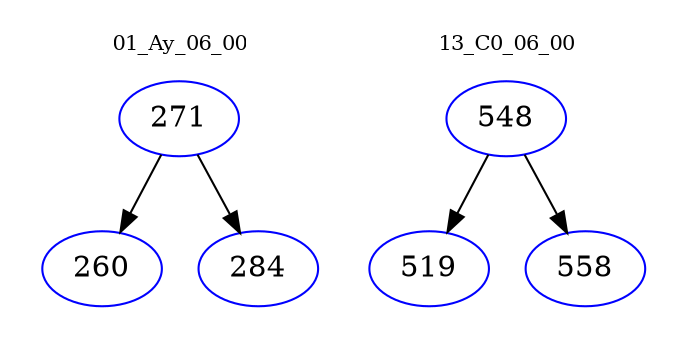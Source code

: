 digraph{
subgraph cluster_0 {
color = white
label = "01_Ay_06_00";
fontsize=10;
T0_271 [label="271", color="blue"]
T0_271 -> T0_260 [color="black"]
T0_260 [label="260", color="blue"]
T0_271 -> T0_284 [color="black"]
T0_284 [label="284", color="blue"]
}
subgraph cluster_1 {
color = white
label = "13_C0_06_00";
fontsize=10;
T1_548 [label="548", color="blue"]
T1_548 -> T1_519 [color="black"]
T1_519 [label="519", color="blue"]
T1_548 -> T1_558 [color="black"]
T1_558 [label="558", color="blue"]
}
}
